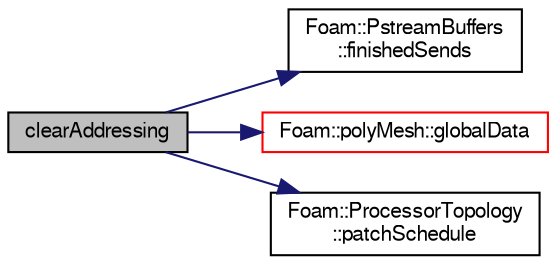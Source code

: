 digraph "clearAddressing"
{
  bgcolor="transparent";
  edge [fontname="FreeSans",fontsize="10",labelfontname="FreeSans",labelfontsize="10"];
  node [fontname="FreeSans",fontsize="10",shape=record];
  rankdir="LR";
  Node2158 [label="clearAddressing",height=0.2,width=0.4,color="black", fillcolor="grey75", style="filled", fontcolor="black"];
  Node2158 -> Node2159 [color="midnightblue",fontsize="10",style="solid",fontname="FreeSans"];
  Node2159 [label="Foam::PstreamBuffers\l::finishedSends",height=0.2,width=0.4,color="black",URL="$a26254.html#a9a9e71480e6b0d1b6d8ef3450eb576ce",tooltip="Mark all sends as having been done. This will start receives. "];
  Node2158 -> Node2160 [color="midnightblue",fontsize="10",style="solid",fontname="FreeSans"];
  Node2160 [label="Foam::polyMesh::globalData",height=0.2,width=0.4,color="red",URL="$a27410.html#a5e9cb8eb9e52843d336386b13423d19c",tooltip="Return parallel info. "];
  Node2158 -> Node2163 [color="midnightblue",fontsize="10",style="solid",fontname="FreeSans"];
  Node2163 [label="Foam::ProcessorTopology\l::patchSchedule",height=0.2,width=0.4,color="black",URL="$a27614.html#a073c4059b610f8e1c1aee75fb7b074ab",tooltip="Order in which the patches should be initialised/evaluated. "];
}
